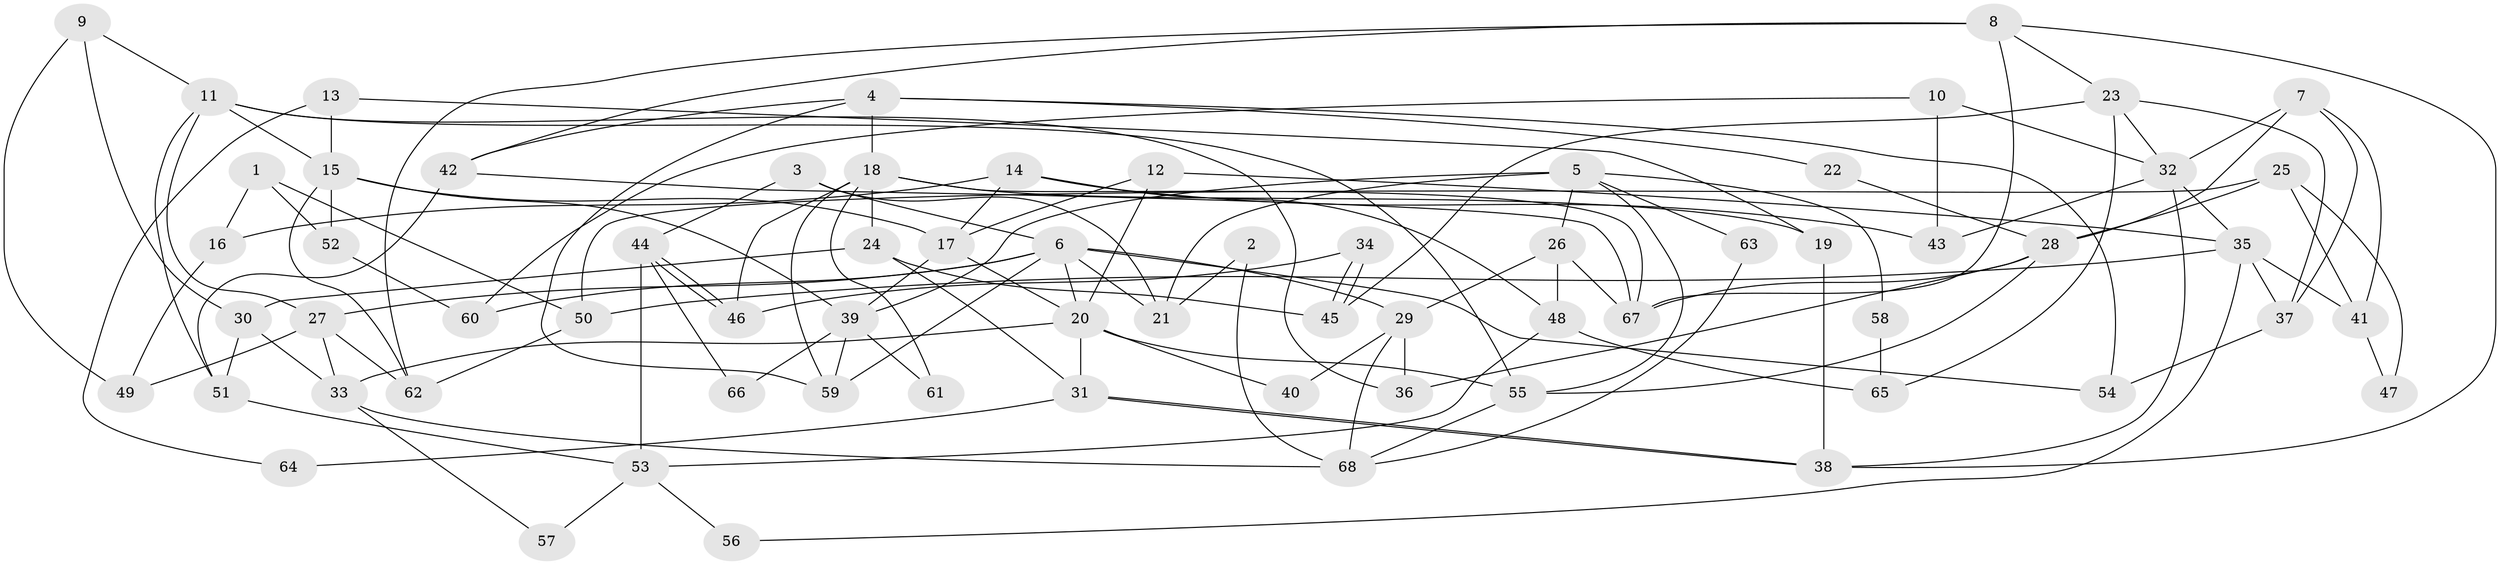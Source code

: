 // coarse degree distribution, {4: 0.1951219512195122, 2: 0.17073170731707318, 5: 0.1951219512195122, 8: 0.07317073170731707, 7: 0.12195121951219512, 6: 0.0975609756097561, 3: 0.0975609756097561, 10: 0.024390243902439025, 1: 0.024390243902439025}
// Generated by graph-tools (version 1.1) at 2025/41/03/06/25 10:41:56]
// undirected, 68 vertices, 136 edges
graph export_dot {
graph [start="1"]
  node [color=gray90,style=filled];
  1;
  2;
  3;
  4;
  5;
  6;
  7;
  8;
  9;
  10;
  11;
  12;
  13;
  14;
  15;
  16;
  17;
  18;
  19;
  20;
  21;
  22;
  23;
  24;
  25;
  26;
  27;
  28;
  29;
  30;
  31;
  32;
  33;
  34;
  35;
  36;
  37;
  38;
  39;
  40;
  41;
  42;
  43;
  44;
  45;
  46;
  47;
  48;
  49;
  50;
  51;
  52;
  53;
  54;
  55;
  56;
  57;
  58;
  59;
  60;
  61;
  62;
  63;
  64;
  65;
  66;
  67;
  68;
  1 -- 50;
  1 -- 16;
  1 -- 52;
  2 -- 68;
  2 -- 21;
  3 -- 6;
  3 -- 21;
  3 -- 44;
  4 -- 42;
  4 -- 54;
  4 -- 18;
  4 -- 22;
  4 -- 59;
  5 -- 55;
  5 -- 26;
  5 -- 21;
  5 -- 39;
  5 -- 58;
  5 -- 63;
  6 -- 27;
  6 -- 29;
  6 -- 20;
  6 -- 21;
  6 -- 54;
  6 -- 59;
  6 -- 60;
  7 -- 32;
  7 -- 28;
  7 -- 37;
  7 -- 41;
  8 -- 42;
  8 -- 23;
  8 -- 38;
  8 -- 62;
  8 -- 67;
  9 -- 11;
  9 -- 30;
  9 -- 49;
  10 -- 32;
  10 -- 60;
  10 -- 43;
  11 -- 55;
  11 -- 15;
  11 -- 27;
  11 -- 36;
  11 -- 51;
  12 -- 17;
  12 -- 20;
  12 -- 35;
  13 -- 19;
  13 -- 15;
  13 -- 64;
  14 -- 17;
  14 -- 43;
  14 -- 16;
  14 -- 48;
  15 -- 39;
  15 -- 17;
  15 -- 52;
  15 -- 62;
  16 -- 49;
  17 -- 39;
  17 -- 20;
  18 -- 59;
  18 -- 19;
  18 -- 24;
  18 -- 46;
  18 -- 61;
  18 -- 67;
  19 -- 38;
  20 -- 31;
  20 -- 33;
  20 -- 40;
  20 -- 55;
  22 -- 28;
  23 -- 45;
  23 -- 32;
  23 -- 37;
  23 -- 65;
  24 -- 30;
  24 -- 31;
  24 -- 45;
  25 -- 50;
  25 -- 41;
  25 -- 28;
  25 -- 47;
  26 -- 29;
  26 -- 67;
  26 -- 48;
  27 -- 62;
  27 -- 33;
  27 -- 49;
  28 -- 67;
  28 -- 36;
  28 -- 55;
  29 -- 36;
  29 -- 68;
  29 -- 40;
  30 -- 51;
  30 -- 33;
  31 -- 38;
  31 -- 38;
  31 -- 64;
  32 -- 35;
  32 -- 38;
  32 -- 43;
  33 -- 57;
  33 -- 68;
  34 -- 45;
  34 -- 45;
  34 -- 46;
  35 -- 37;
  35 -- 41;
  35 -- 50;
  35 -- 56;
  37 -- 54;
  39 -- 59;
  39 -- 61;
  39 -- 66;
  41 -- 47;
  42 -- 67;
  42 -- 51;
  44 -- 46;
  44 -- 46;
  44 -- 53;
  44 -- 66;
  48 -- 53;
  48 -- 65;
  50 -- 62;
  51 -- 53;
  52 -- 60;
  53 -- 56;
  53 -- 57;
  55 -- 68;
  58 -- 65;
  63 -- 68;
}
